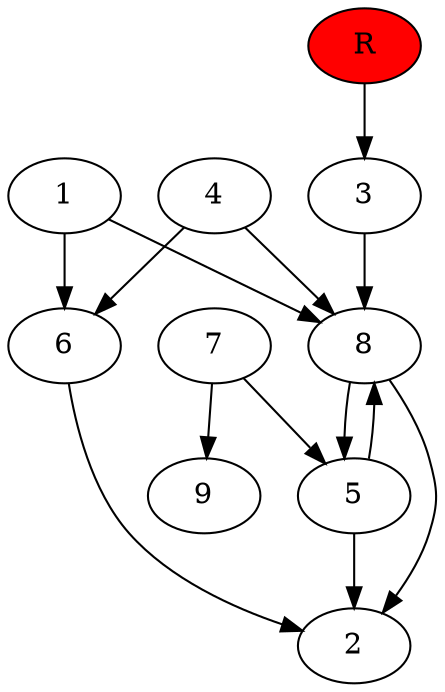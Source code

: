 digraph prb18746 {
	1
	2
	3
	4
	5
	6
	7
	8
	R [fillcolor="#ff0000" style=filled]
	1 -> 6
	1 -> 8
	3 -> 8
	4 -> 6
	4 -> 8
	5 -> 2
	5 -> 8
	6 -> 2
	7 -> 5
	7 -> 9
	8 -> 2
	8 -> 5
	R -> 3
}
